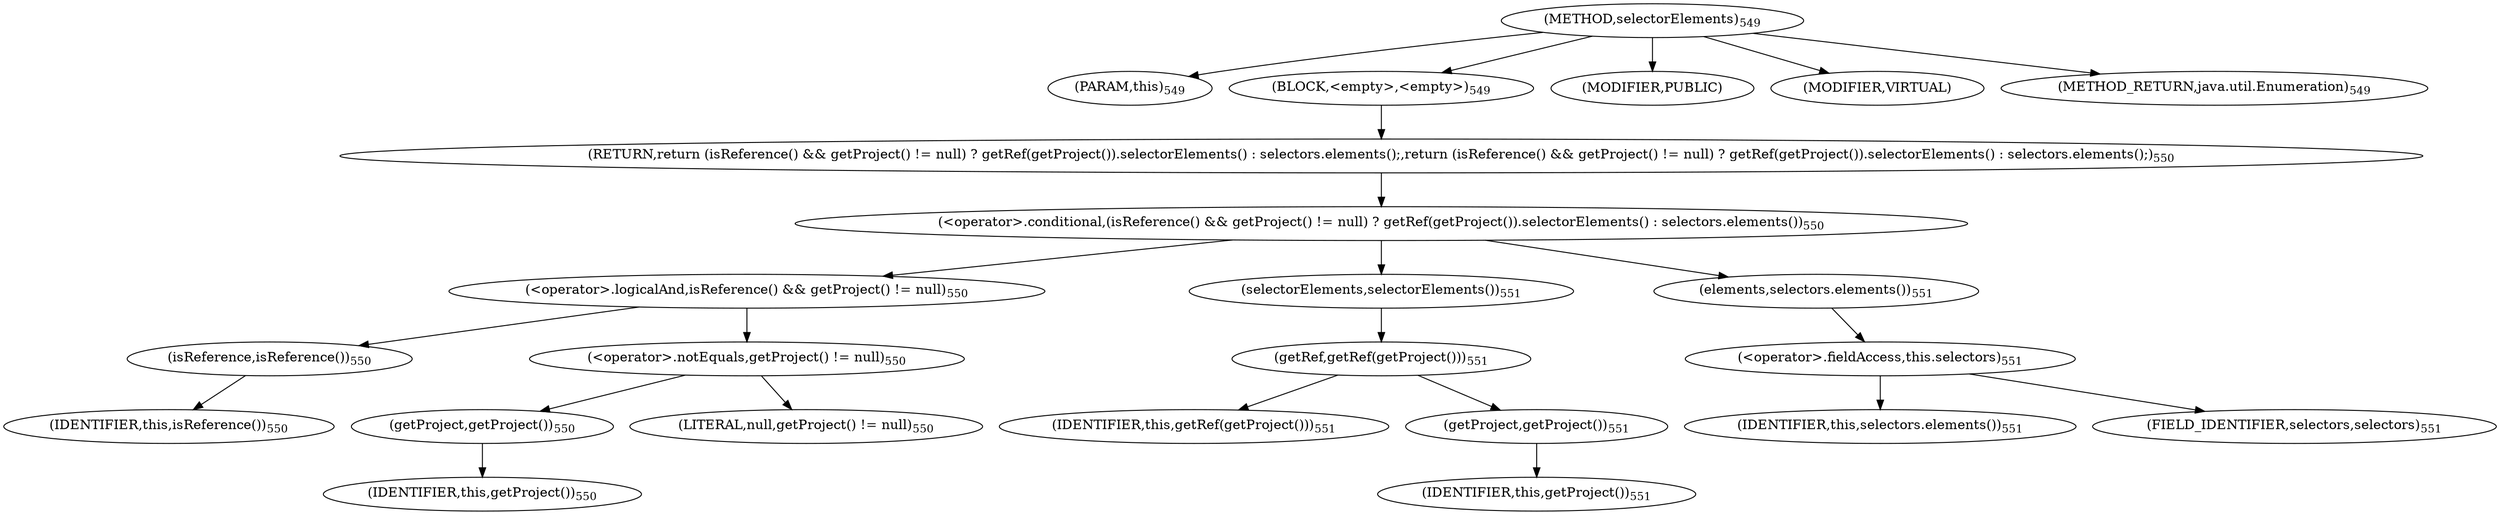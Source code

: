 digraph "selectorElements" {  
"1269" [label = <(METHOD,selectorElements)<SUB>549</SUB>> ]
"138" [label = <(PARAM,this)<SUB>549</SUB>> ]
"1270" [label = <(BLOCK,&lt;empty&gt;,&lt;empty&gt;)<SUB>549</SUB>> ]
"1271" [label = <(RETURN,return (isReference() &amp;&amp; getProject() != null) ? getRef(getProject()).selectorElements() : selectors.elements();,return (isReference() &amp;&amp; getProject() != null) ? getRef(getProject()).selectorElements() : selectors.elements();)<SUB>550</SUB>> ]
"1272" [label = <(&lt;operator&gt;.conditional,(isReference() &amp;&amp; getProject() != null) ? getRef(getProject()).selectorElements() : selectors.elements())<SUB>550</SUB>> ]
"1273" [label = <(&lt;operator&gt;.logicalAnd,isReference() &amp;&amp; getProject() != null)<SUB>550</SUB>> ]
"1274" [label = <(isReference,isReference())<SUB>550</SUB>> ]
"137" [label = <(IDENTIFIER,this,isReference())<SUB>550</SUB>> ]
"1275" [label = <(&lt;operator&gt;.notEquals,getProject() != null)<SUB>550</SUB>> ]
"1276" [label = <(getProject,getProject())<SUB>550</SUB>> ]
"139" [label = <(IDENTIFIER,this,getProject())<SUB>550</SUB>> ]
"1277" [label = <(LITERAL,null,getProject() != null)<SUB>550</SUB>> ]
"1278" [label = <(selectorElements,selectorElements())<SUB>551</SUB>> ]
"1279" [label = <(getRef,getRef(getProject()))<SUB>551</SUB>> ]
"141" [label = <(IDENTIFIER,this,getRef(getProject()))<SUB>551</SUB>> ]
"1280" [label = <(getProject,getProject())<SUB>551</SUB>> ]
"140" [label = <(IDENTIFIER,this,getProject())<SUB>551</SUB>> ]
"1281" [label = <(elements,selectors.elements())<SUB>551</SUB>> ]
"1282" [label = <(&lt;operator&gt;.fieldAccess,this.selectors)<SUB>551</SUB>> ]
"1283" [label = <(IDENTIFIER,this,selectors.elements())<SUB>551</SUB>> ]
"1284" [label = <(FIELD_IDENTIFIER,selectors,selectors)<SUB>551</SUB>> ]
"1285" [label = <(MODIFIER,PUBLIC)> ]
"1286" [label = <(MODIFIER,VIRTUAL)> ]
"1287" [label = <(METHOD_RETURN,java.util.Enumeration)<SUB>549</SUB>> ]
  "1269" -> "138" 
  "1269" -> "1270" 
  "1269" -> "1285" 
  "1269" -> "1286" 
  "1269" -> "1287" 
  "1270" -> "1271" 
  "1271" -> "1272" 
  "1272" -> "1273" 
  "1272" -> "1278" 
  "1272" -> "1281" 
  "1273" -> "1274" 
  "1273" -> "1275" 
  "1274" -> "137" 
  "1275" -> "1276" 
  "1275" -> "1277" 
  "1276" -> "139" 
  "1278" -> "1279" 
  "1279" -> "141" 
  "1279" -> "1280" 
  "1280" -> "140" 
  "1281" -> "1282" 
  "1282" -> "1283" 
  "1282" -> "1284" 
}
